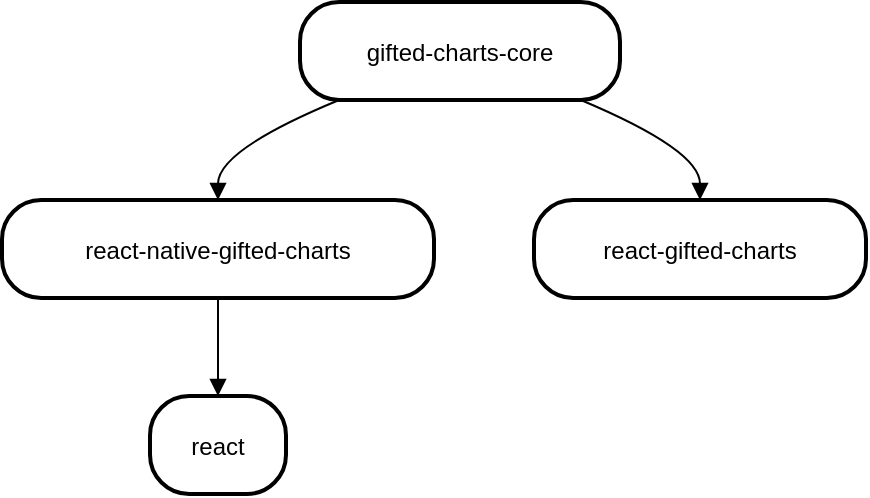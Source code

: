 <mxfile version="25.0.3">
  <diagram name="Page-1" id="KipZ_lJH65PFV8J-NzIS">
    <mxGraphModel>
      <root>
        <mxCell id="0" />
        <mxCell id="1" parent="0" />
        <mxCell id="2" value="gifted-charts-core" style="rounded=1;arcSize=40;strokeWidth=2" vertex="1" parent="1">
          <mxGeometry x="157" y="8" width="160" height="49" as="geometry" />
        </mxCell>
        <mxCell id="3" value="react-native-gifted-charts" style="rounded=1;arcSize=40;strokeWidth=2" vertex="1" parent="1">
          <mxGeometry x="8" y="107" width="216" height="49" as="geometry" />
        </mxCell>
        <mxCell id="4" value="react-gifted-charts" style="rounded=1;arcSize=40;strokeWidth=2" vertex="1" parent="1">
          <mxGeometry x="274" y="107" width="166" height="49" as="geometry" />
        </mxCell>
        <mxCell id="5" value="react" style="rounded=1;arcSize=40;strokeWidth=2" vertex="1" parent="1">
          <mxGeometry x="82" y="205" width="68" height="49" as="geometry" />
        </mxCell>
        <mxCell id="6" value="" style="curved=1;startArrow=none;endArrow=block;exitX=0.13;exitY=0.99;entryX=0.5;entryY=-0.01;" edge="1" parent="1" source="2" target="3">
          <mxGeometry relative="1" as="geometry">
            <Array as="points">
              <mxPoint x="116" y="82" />
            </Array>
          </mxGeometry>
        </mxCell>
        <mxCell id="7" value="" style="curved=1;startArrow=none;endArrow=block;exitX=0.87;exitY=0.99;entryX=0.5;entryY=-0.01;" edge="1" parent="1" source="2" target="4">
          <mxGeometry relative="1" as="geometry">
            <Array as="points">
              <mxPoint x="357" y="82" />
            </Array>
          </mxGeometry>
        </mxCell>
        <mxCell id="8" value="" style="curved=1;startArrow=none;endArrow=block;exitX=0.5;exitY=0.98;entryX=0.5;entryY=0;" edge="1" parent="1" source="3" target="5">
          <mxGeometry relative="1" as="geometry">
            <Array as="points" />
          </mxGeometry>
        </mxCell>
      </root>
    </mxGraphModel>
  </diagram>
</mxfile>
